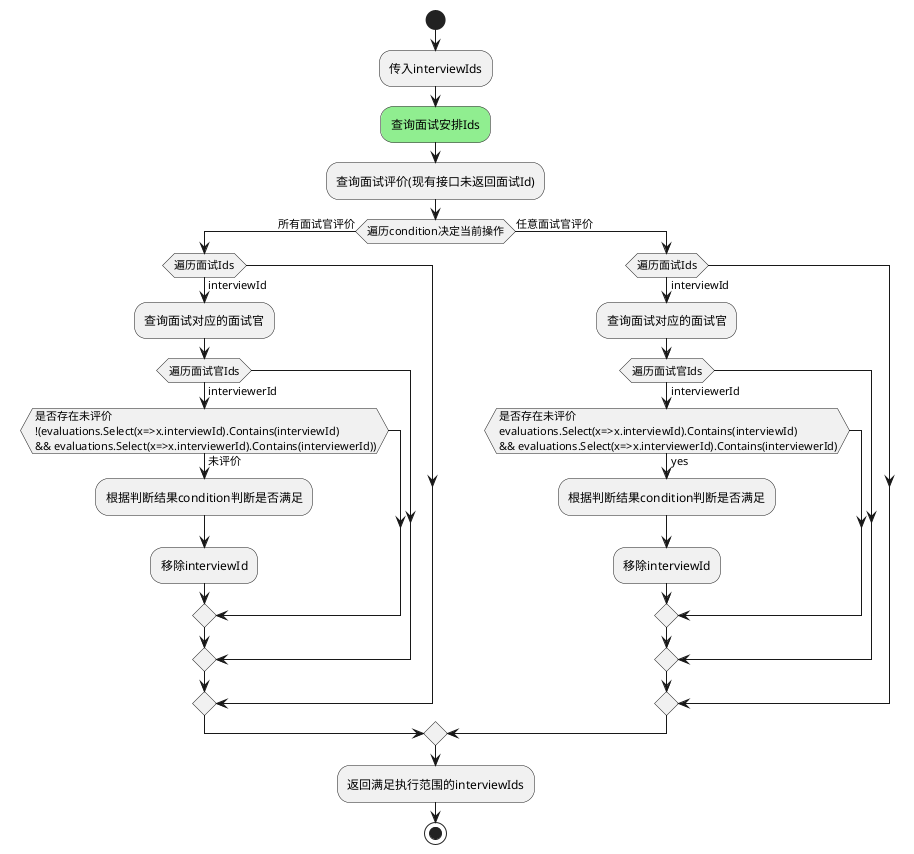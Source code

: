 ﻿@startuml
'https://plantuml.com/activity-diagram-beta

start
:传入interviewIds;
'#pink:遍历condition决定当前操作;
#lightgreen:查询面试安排Ids;
:查询面试评价(现有接口未返回面试Id);
if (遍历condition决定当前操作) then (所有面试官评价)
    if (遍历面试Ids) then (interviewId)
      :查询面试对应的面试官;
      if (遍历面试官Ids) then (interviewerId)
        if ( 是否存在未评价\n !(evaluations.Select(x=>x.interviewId).Contains(interviewId)\n && evaluations.Select(x=>x.interviewerId).Contains(interviewerId))) then (未评价)
          :根据判断结果condition判断是否满足;
          :移除interviewId;
        endif
      endif
    endif
else(任意面试官评价)
if (遍历面试Ids) then (interviewId)
  :查询面试对应的面试官;
  if (遍历面试官Ids) then (interviewerId)
    if ( 是否存在未评价\n evaluations.Select(x=>x.interviewId).Contains(interviewId)\n && evaluations.Select(x=>x.interviewerId).Contains(interviewerId)) then (yes)
      :根据判断结果condition判断是否满足;
      :移除interviewId;
    endif
  endif
endif
endif
:返回满足执行范围的interviewIds;



stop

@enduml
